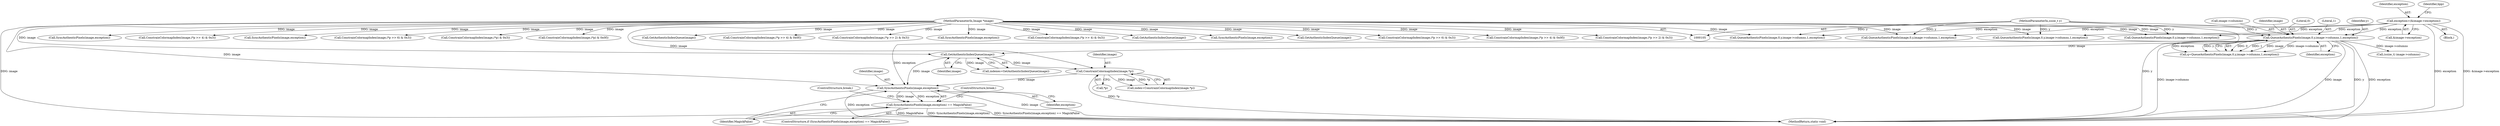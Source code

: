 digraph "0_ImageMagick_b6ae2f9e0ab13343c0281732d479757a8e8979c7@pointer" {
"1000737" [label="(Call,SyncAuthenticPixels(image,exception))"];
"1000713" [label="(Call,ConstrainColormapIndex(image,*p))"];
"1000695" [label="(Call,GetAuthenticIndexQueue(image))"];
"1000677" [label="(Call,QueueAuthenticPixels(image,0,y,image->columns,1,exception))"];
"1000108" [label="(MethodParameterIn,Image *image)"];
"1000107" [label="(MethodParameterIn,ssize_t y)"];
"1000117" [label="(Call,exception=(&image->exception))"];
"1000736" [label="(Call,SyncAuthenticPixels(image,exception) == MagickFalse)"];
"1000667" [label="(Call,SyncAuthenticPixels(image,exception))"];
"1000677" [label="(Call,QueueAuthenticPixels(image,0,y,image->columns,1,exception))"];
"1000714" [label="(Identifier,image)"];
"1000711" [label="(Call,index=ConstrainColormapIndex(image,*p))"];
"1000464" [label="(Call,ConstrainColormapIndex(image,(*p >> 4) & 0x3))"];
"1000693" [label="(Call,indexes=GetAuthenticIndexQueue(image))"];
"1000737" [label="(Call,SyncAuthenticPixels(image,exception))"];
"1000739" [label="(Identifier,exception)"];
"1000798" [label="(Call,SyncAuthenticPixels(image,exception))"];
"1000741" [label="(ControlStructure,break;)"];
"1000314" [label="(Call,ConstrainColormapIndex(image,(*p >> 6) & 0x3))"];
"1000738" [label="(Identifier,image)"];
"1000392" [label="(Call,ConstrainColormapIndex(image,(*p) & 0x3))"];
"1000602" [label="(Call,ConstrainColormapIndex(image,(*p) & 0x0f))"];
"1000681" [label="(Call,image->columns)"];
"1000803" [label="(MethodReturn,static void)"];
"1000130" [label="(Call,QueueAuthenticPixels(image,0,y,image->columns,1,exception))"];
"1000555" [label="(Call,GetAuthenticIndexQueue(image))"];
"1000576" [label="(Call,ConstrainColormapIndex(image,(*p >> 4) & 0x0f))"];
"1000696" [label="(Identifier,image)"];
"1000117" [label="(Call,exception=(&image->exception))"];
"1000499" [label="(Call,ConstrainColormapIndex(image,(*p >> 2) & 0x3))"];
"1000527" [label="(Call,SyncAuthenticPixels(image,exception))"];
"1000695" [label="(Call,GetAuthenticIndexQueue(image))"];
"1000110" [label="(Block,)"];
"1000340" [label="(Call,ConstrainColormapIndex(image,(*p >> 4) & 0x3))"];
"1000740" [label="(Identifier,MagickFalse)"];
"1000742" [label="(ControlStructure,break;)"];
"1000119" [label="(Call,&image->exception)"];
"1000118" [label="(Identifier,exception)"];
"1000735" [label="(ControlStructure,if (SyncAuthenticPixels(image,exception) == MagickFalse))"];
"1000148" [label="(Call,GetAuthenticIndexQueue(image))"];
"1000108" [label="(MethodParameterIn,Image *image)"];
"1000124" [label="(Identifier,bpp)"];
"1000266" [label="(Call,SyncAuthenticPixels(image,exception))"];
"1000107" [label="(MethodParameterIn,ssize_t y)"];
"1000678" [label="(Identifier,image)"];
"1000293" [label="(Call,GetAuthenticIndexQueue(image))"];
"1000429" [label="(Call,ConstrainColormapIndex(image,(*p >> 6) & 0x3))"];
"1000275" [label="(Call,QueueAuthenticPixels(image,0,y,image->columns,1,exception))"];
"1000713" [label="(Call,ConstrainColormapIndex(image,*p))"];
"1000679" [label="(Literal,0)"];
"1000537" [label="(Call,QueueAuthenticPixels(image,0,y,image->columns,1,exception))"];
"1000746" [label="(Call,QueueAuthenticPixels(image,0,y,image->columns,1,exception))"];
"1000715" [label="(Call,*p)"];
"1000639" [label="(Call,ConstrainColormapIndex(image,(*p >> 4) & 0x0f))"];
"1000684" [label="(Literal,1)"];
"1000736" [label="(Call,SyncAuthenticPixels(image,exception) == MagickFalse)"];
"1000703" [label="(Call,(ssize_t) image->columns)"];
"1000675" [label="(Call,q=QueueAuthenticPixels(image,0,y,image->columns,1,exception))"];
"1000680" [label="(Identifier,y)"];
"1000366" [label="(Call,ConstrainColormapIndex(image,(*p >> 2) & 0x3))"];
"1000685" [label="(Identifier,exception)"];
"1000737" -> "1000736"  [label="AST: "];
"1000737" -> "1000739"  [label="CFG: "];
"1000738" -> "1000737"  [label="AST: "];
"1000739" -> "1000737"  [label="AST: "];
"1000740" -> "1000737"  [label="CFG: "];
"1000737" -> "1000803"  [label="DDG: exception"];
"1000737" -> "1000803"  [label="DDG: image"];
"1000737" -> "1000736"  [label="DDG: image"];
"1000737" -> "1000736"  [label="DDG: exception"];
"1000713" -> "1000737"  [label="DDG: image"];
"1000695" -> "1000737"  [label="DDG: image"];
"1000108" -> "1000737"  [label="DDG: image"];
"1000677" -> "1000737"  [label="DDG: exception"];
"1000713" -> "1000711"  [label="AST: "];
"1000713" -> "1000715"  [label="CFG: "];
"1000714" -> "1000713"  [label="AST: "];
"1000715" -> "1000713"  [label="AST: "];
"1000711" -> "1000713"  [label="CFG: "];
"1000713" -> "1000803"  [label="DDG: *p"];
"1000713" -> "1000711"  [label="DDG: image"];
"1000713" -> "1000711"  [label="DDG: *p"];
"1000695" -> "1000713"  [label="DDG: image"];
"1000108" -> "1000713"  [label="DDG: image"];
"1000695" -> "1000693"  [label="AST: "];
"1000695" -> "1000696"  [label="CFG: "];
"1000696" -> "1000695"  [label="AST: "];
"1000693" -> "1000695"  [label="CFG: "];
"1000695" -> "1000693"  [label="DDG: image"];
"1000677" -> "1000695"  [label="DDG: image"];
"1000108" -> "1000695"  [label="DDG: image"];
"1000677" -> "1000675"  [label="AST: "];
"1000677" -> "1000685"  [label="CFG: "];
"1000678" -> "1000677"  [label="AST: "];
"1000679" -> "1000677"  [label="AST: "];
"1000680" -> "1000677"  [label="AST: "];
"1000681" -> "1000677"  [label="AST: "];
"1000684" -> "1000677"  [label="AST: "];
"1000685" -> "1000677"  [label="AST: "];
"1000675" -> "1000677"  [label="CFG: "];
"1000677" -> "1000803"  [label="DDG: image->columns"];
"1000677" -> "1000803"  [label="DDG: image"];
"1000677" -> "1000803"  [label="DDG: y"];
"1000677" -> "1000803"  [label="DDG: exception"];
"1000677" -> "1000675"  [label="DDG: 0"];
"1000677" -> "1000675"  [label="DDG: 1"];
"1000677" -> "1000675"  [label="DDG: image"];
"1000677" -> "1000675"  [label="DDG: image->columns"];
"1000677" -> "1000675"  [label="DDG: exception"];
"1000677" -> "1000675"  [label="DDG: y"];
"1000108" -> "1000677"  [label="DDG: image"];
"1000107" -> "1000677"  [label="DDG: y"];
"1000117" -> "1000677"  [label="DDG: exception"];
"1000677" -> "1000703"  [label="DDG: image->columns"];
"1000108" -> "1000105"  [label="AST: "];
"1000108" -> "1000803"  [label="DDG: image"];
"1000108" -> "1000130"  [label="DDG: image"];
"1000108" -> "1000148"  [label="DDG: image"];
"1000108" -> "1000266"  [label="DDG: image"];
"1000108" -> "1000275"  [label="DDG: image"];
"1000108" -> "1000293"  [label="DDG: image"];
"1000108" -> "1000314"  [label="DDG: image"];
"1000108" -> "1000340"  [label="DDG: image"];
"1000108" -> "1000366"  [label="DDG: image"];
"1000108" -> "1000392"  [label="DDG: image"];
"1000108" -> "1000429"  [label="DDG: image"];
"1000108" -> "1000464"  [label="DDG: image"];
"1000108" -> "1000499"  [label="DDG: image"];
"1000108" -> "1000527"  [label="DDG: image"];
"1000108" -> "1000537"  [label="DDG: image"];
"1000108" -> "1000555"  [label="DDG: image"];
"1000108" -> "1000576"  [label="DDG: image"];
"1000108" -> "1000602"  [label="DDG: image"];
"1000108" -> "1000639"  [label="DDG: image"];
"1000108" -> "1000667"  [label="DDG: image"];
"1000108" -> "1000746"  [label="DDG: image"];
"1000108" -> "1000798"  [label="DDG: image"];
"1000107" -> "1000105"  [label="AST: "];
"1000107" -> "1000803"  [label="DDG: y"];
"1000107" -> "1000130"  [label="DDG: y"];
"1000107" -> "1000275"  [label="DDG: y"];
"1000107" -> "1000537"  [label="DDG: y"];
"1000107" -> "1000746"  [label="DDG: y"];
"1000117" -> "1000110"  [label="AST: "];
"1000117" -> "1000119"  [label="CFG: "];
"1000118" -> "1000117"  [label="AST: "];
"1000119" -> "1000117"  [label="AST: "];
"1000124" -> "1000117"  [label="CFG: "];
"1000117" -> "1000803"  [label="DDG: exception"];
"1000117" -> "1000803"  [label="DDG: &image->exception"];
"1000117" -> "1000130"  [label="DDG: exception"];
"1000117" -> "1000275"  [label="DDG: exception"];
"1000117" -> "1000537"  [label="DDG: exception"];
"1000117" -> "1000746"  [label="DDG: exception"];
"1000736" -> "1000735"  [label="AST: "];
"1000736" -> "1000740"  [label="CFG: "];
"1000740" -> "1000736"  [label="AST: "];
"1000741" -> "1000736"  [label="CFG: "];
"1000742" -> "1000736"  [label="CFG: "];
"1000736" -> "1000803"  [label="DDG: MagickFalse"];
"1000736" -> "1000803"  [label="DDG: SyncAuthenticPixels(image,exception)"];
"1000736" -> "1000803"  [label="DDG: SyncAuthenticPixels(image,exception) == MagickFalse"];
}
